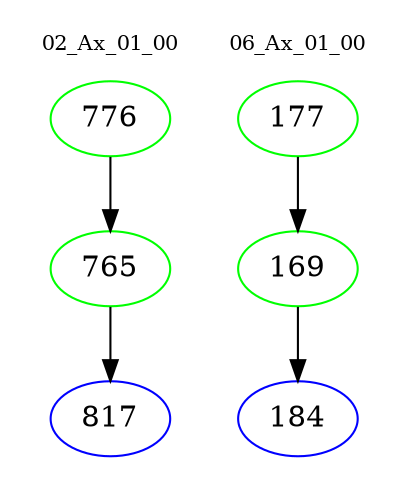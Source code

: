 digraph{
subgraph cluster_0 {
color = white
label = "02_Ax_01_00";
fontsize=10;
T0_776 [label="776", color="green"]
T0_776 -> T0_765 [color="black"]
T0_765 [label="765", color="green"]
T0_765 -> T0_817 [color="black"]
T0_817 [label="817", color="blue"]
}
subgraph cluster_1 {
color = white
label = "06_Ax_01_00";
fontsize=10;
T1_177 [label="177", color="green"]
T1_177 -> T1_169 [color="black"]
T1_169 [label="169", color="green"]
T1_169 -> T1_184 [color="black"]
T1_184 [label="184", color="blue"]
}
}
